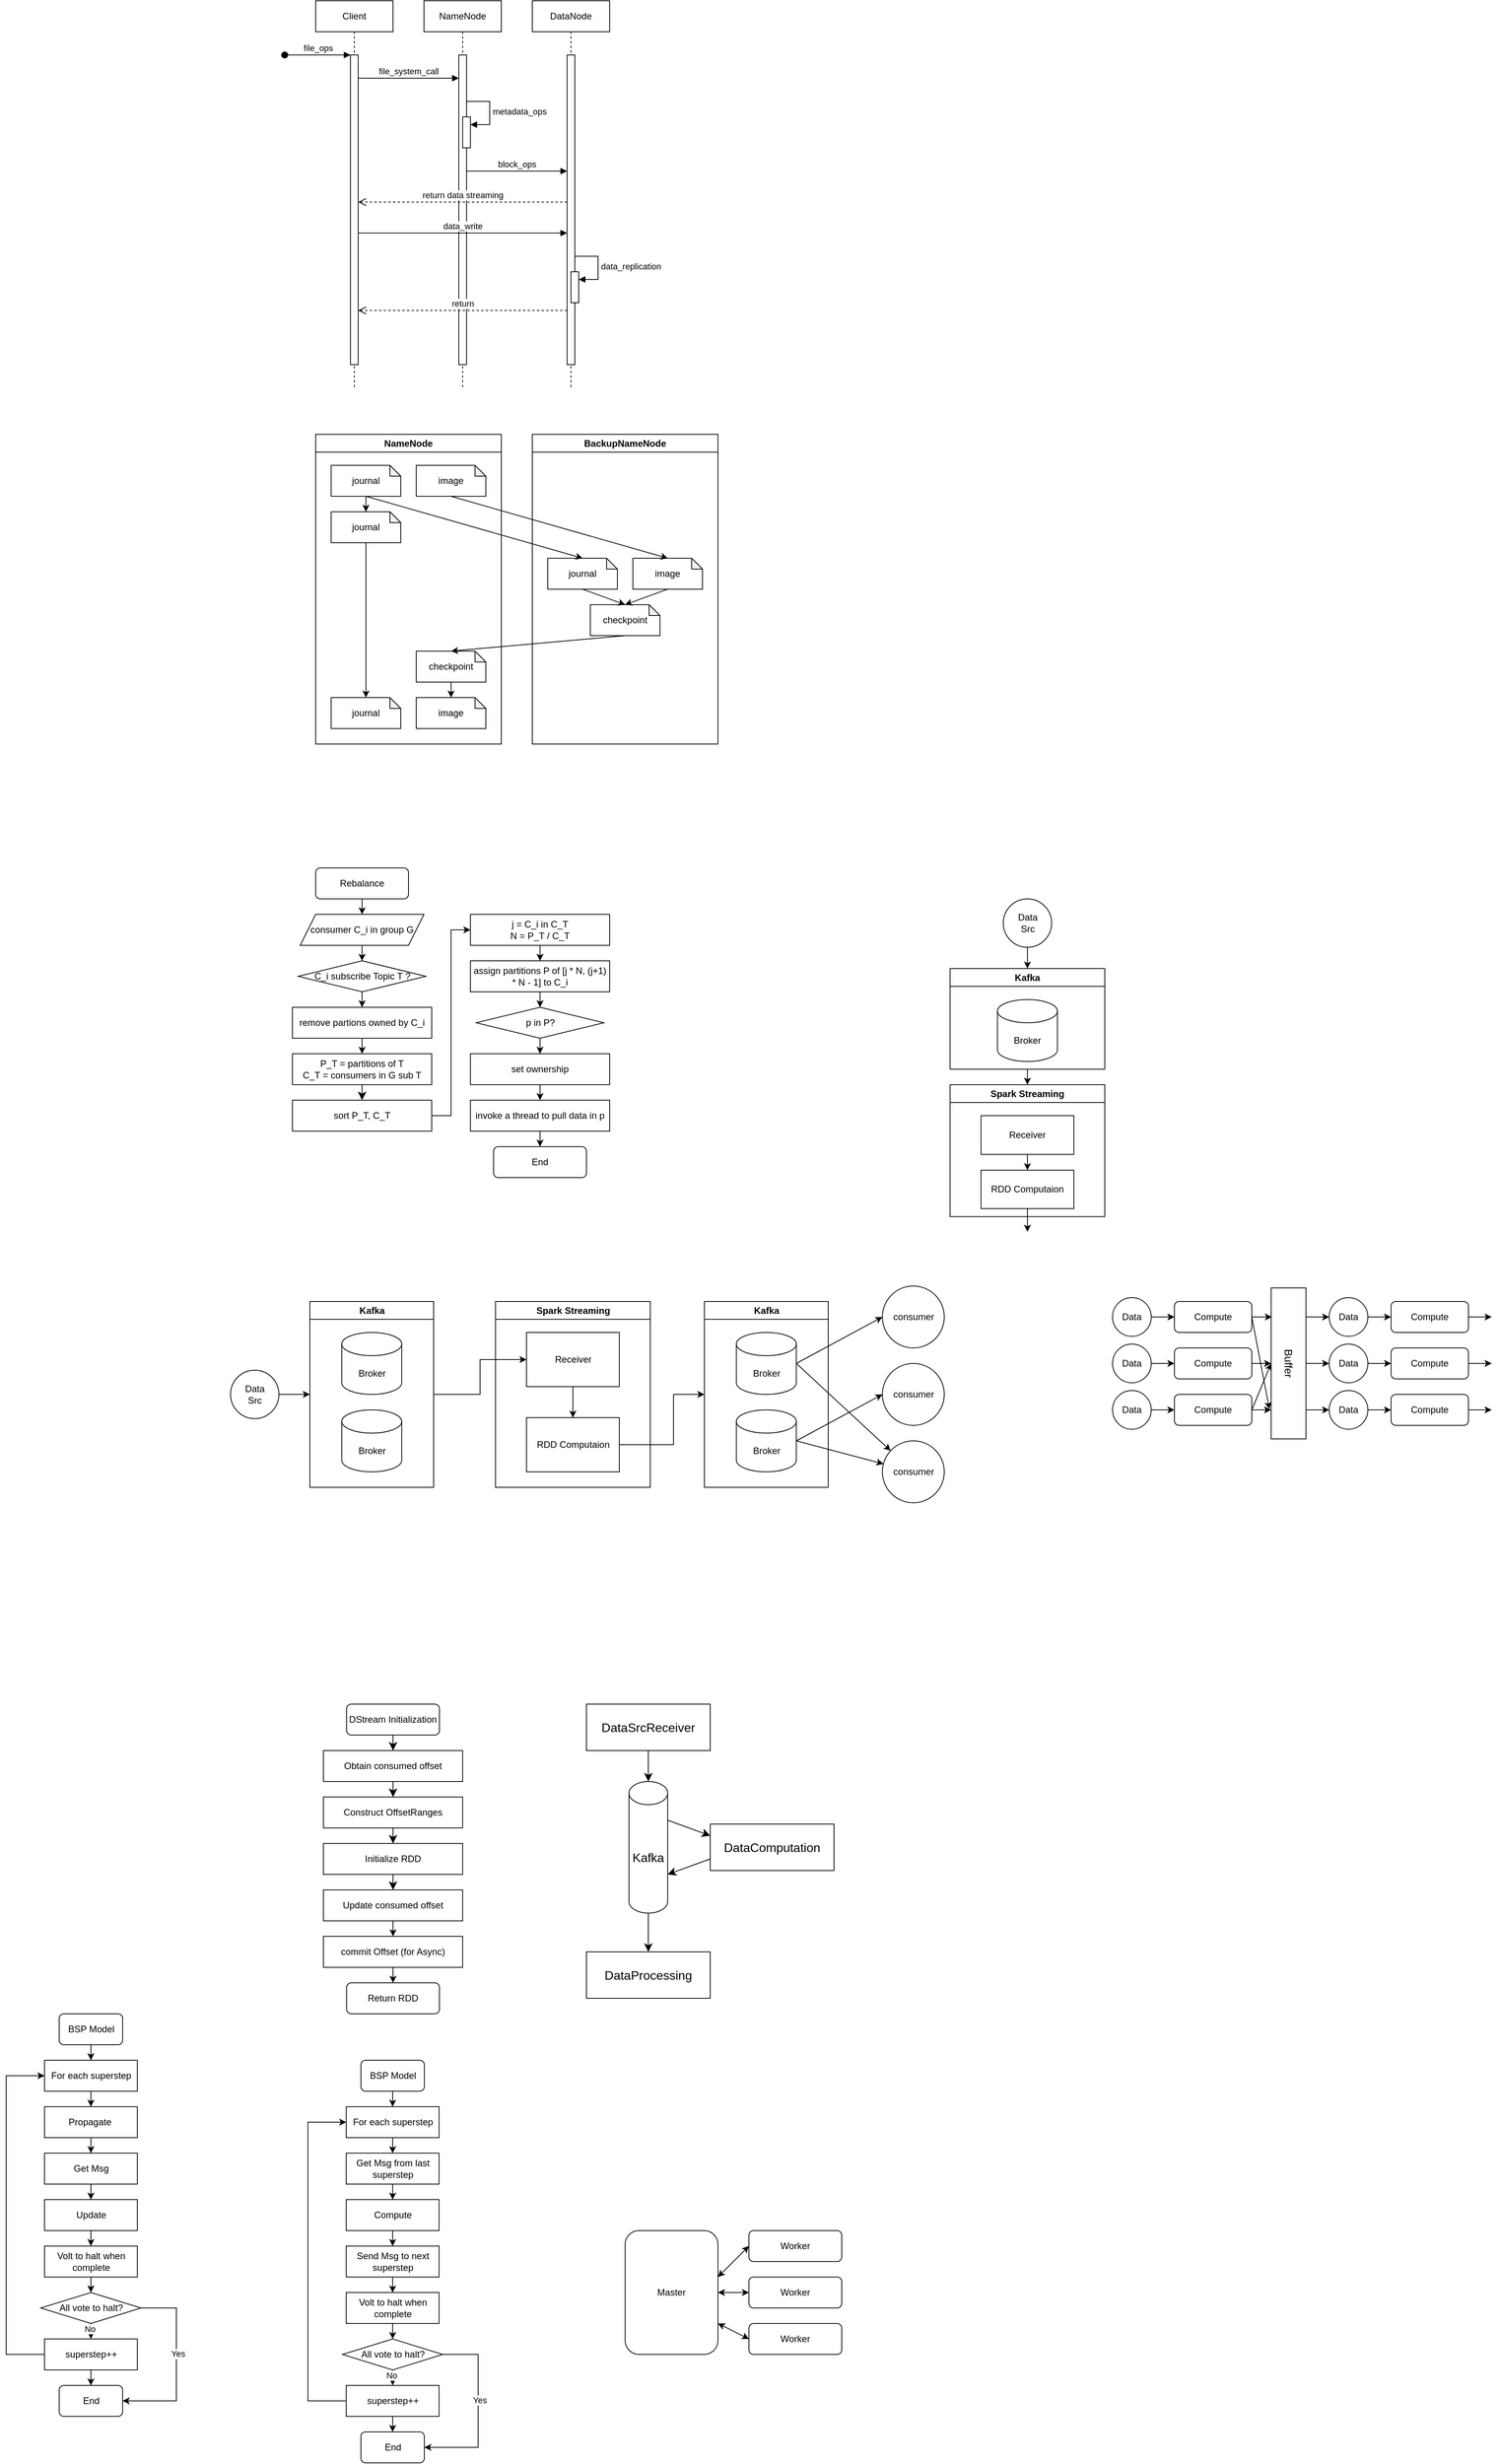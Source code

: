 <mxfile version="21.6.1" type="github">
  <diagram name="Page-1" id="2YBvvXClWsGukQMizWep">
    <mxGraphModel dx="1925" dy="478" grid="1" gridSize="10" guides="1" tooltips="1" connect="1" arrows="1" fold="1" page="1" pageScale="1" pageWidth="850" pageHeight="1100" math="0" shadow="0">
      <root>
        <mxCell id="0" />
        <mxCell id="1" parent="0" />
        <mxCell id="aM9ryv3xv72pqoxQDRHE-1" value="Client" style="shape=umlLifeline;perimeter=lifelinePerimeter;whiteSpace=wrap;html=1;container=0;dropTarget=0;collapsible=0;recursiveResize=0;outlineConnect=0;portConstraint=eastwest;newEdgeStyle={&quot;edgeStyle&quot;:&quot;elbowEdgeStyle&quot;,&quot;elbow&quot;:&quot;vertical&quot;,&quot;curved&quot;:0,&quot;rounded&quot;:0};" parent="1" vertex="1">
          <mxGeometry x="80" y="40" width="100" height="500" as="geometry" />
        </mxCell>
        <mxCell id="aM9ryv3xv72pqoxQDRHE-2" value="" style="html=1;points=[];perimeter=orthogonalPerimeter;outlineConnect=0;targetShapes=umlLifeline;portConstraint=eastwest;newEdgeStyle={&quot;edgeStyle&quot;:&quot;elbowEdgeStyle&quot;,&quot;elbow&quot;:&quot;vertical&quot;,&quot;curved&quot;:0,&quot;rounded&quot;:0};" parent="aM9ryv3xv72pqoxQDRHE-1" vertex="1">
          <mxGeometry x="45" y="70" width="10" height="400" as="geometry" />
        </mxCell>
        <mxCell id="aM9ryv3xv72pqoxQDRHE-3" value="file_ops" style="html=1;verticalAlign=bottom;startArrow=oval;endArrow=block;startSize=8;edgeStyle=elbowEdgeStyle;elbow=vertical;curved=0;rounded=0;" parent="aM9ryv3xv72pqoxQDRHE-1" target="aM9ryv3xv72pqoxQDRHE-2" edge="1">
          <mxGeometry relative="1" as="geometry">
            <mxPoint x="-40" y="70" as="sourcePoint" />
          </mxGeometry>
        </mxCell>
        <mxCell id="aM9ryv3xv72pqoxQDRHE-5" value="NameNode" style="shape=umlLifeline;perimeter=lifelinePerimeter;whiteSpace=wrap;html=1;container=0;dropTarget=0;collapsible=0;recursiveResize=0;outlineConnect=0;portConstraint=eastwest;newEdgeStyle={&quot;edgeStyle&quot;:&quot;elbowEdgeStyle&quot;,&quot;elbow&quot;:&quot;vertical&quot;,&quot;curved&quot;:0,&quot;rounded&quot;:0};" parent="1" vertex="1">
          <mxGeometry x="220" y="40" width="100" height="500" as="geometry" />
        </mxCell>
        <mxCell id="aM9ryv3xv72pqoxQDRHE-6" value="" style="html=1;points=[];perimeter=orthogonalPerimeter;outlineConnect=0;targetShapes=umlLifeline;portConstraint=eastwest;newEdgeStyle={&quot;edgeStyle&quot;:&quot;elbowEdgeStyle&quot;,&quot;elbow&quot;:&quot;vertical&quot;,&quot;curved&quot;:0,&quot;rounded&quot;:0};" parent="aM9ryv3xv72pqoxQDRHE-5" vertex="1">
          <mxGeometry x="45" y="70" width="10" height="400" as="geometry" />
        </mxCell>
        <mxCell id="w1y7XNrj_47FTtm7eLer-3" value="" style="html=1;points=[];perimeter=orthogonalPerimeter;outlineConnect=0;targetShapes=umlLifeline;portConstraint=eastwest;newEdgeStyle={&quot;edgeStyle&quot;:&quot;elbowEdgeStyle&quot;,&quot;elbow&quot;:&quot;vertical&quot;,&quot;curved&quot;:0,&quot;rounded&quot;:0};" parent="aM9ryv3xv72pqoxQDRHE-5" vertex="1">
          <mxGeometry x="50" y="150" width="10" height="40" as="geometry" />
        </mxCell>
        <mxCell id="w1y7XNrj_47FTtm7eLer-4" value="metadata_ops" style="html=1;align=left;spacingLeft=2;endArrow=block;rounded=0;edgeStyle=orthogonalEdgeStyle;curved=0;rounded=0;" parent="aM9ryv3xv72pqoxQDRHE-5" target="w1y7XNrj_47FTtm7eLer-3" edge="1">
          <mxGeometry relative="1" as="geometry">
            <mxPoint x="55" y="130" as="sourcePoint" />
            <Array as="points">
              <mxPoint x="85" y="160" />
            </Array>
          </mxGeometry>
        </mxCell>
        <mxCell id="aM9ryv3xv72pqoxQDRHE-7" value="file_system_call" style="html=1;verticalAlign=bottom;endArrow=block;edgeStyle=elbowEdgeStyle;elbow=vertical;curved=0;rounded=0;" parent="1" source="aM9ryv3xv72pqoxQDRHE-2" target="aM9ryv3xv72pqoxQDRHE-6" edge="1">
          <mxGeometry relative="1" as="geometry">
            <mxPoint x="195" y="130" as="sourcePoint" />
            <Array as="points">
              <mxPoint x="210" y="140" />
              <mxPoint x="190" y="170" />
              <mxPoint x="180" y="120" />
            </Array>
          </mxGeometry>
        </mxCell>
        <mxCell id="aM9ryv3xv72pqoxQDRHE-8" value="return data streaming" style="html=1;verticalAlign=bottom;endArrow=open;dashed=1;endSize=8;edgeStyle=elbowEdgeStyle;elbow=vertical;curved=0;rounded=0;" parent="1" source="w1y7XNrj_47FTtm7eLer-2" target="aM9ryv3xv72pqoxQDRHE-2" edge="1">
          <mxGeometry relative="1" as="geometry">
            <mxPoint x="195" y="205" as="targetPoint" />
            <Array as="points">
              <mxPoint x="230" y="300" />
              <mxPoint x="190" y="280" />
            </Array>
          </mxGeometry>
        </mxCell>
        <mxCell id="w1y7XNrj_47FTtm7eLer-1" value="DataNode" style="shape=umlLifeline;perimeter=lifelinePerimeter;whiteSpace=wrap;html=1;container=0;dropTarget=0;collapsible=0;recursiveResize=0;outlineConnect=0;portConstraint=eastwest;newEdgeStyle={&quot;edgeStyle&quot;:&quot;elbowEdgeStyle&quot;,&quot;elbow&quot;:&quot;vertical&quot;,&quot;curved&quot;:0,&quot;rounded&quot;:0};" parent="1" vertex="1">
          <mxGeometry x="360" y="40" width="100" height="500" as="geometry" />
        </mxCell>
        <mxCell id="w1y7XNrj_47FTtm7eLer-2" value="" style="html=1;points=[];perimeter=orthogonalPerimeter;outlineConnect=0;targetShapes=umlLifeline;portConstraint=eastwest;newEdgeStyle={&quot;edgeStyle&quot;:&quot;elbowEdgeStyle&quot;,&quot;elbow&quot;:&quot;vertical&quot;,&quot;curved&quot;:0,&quot;rounded&quot;:0};" parent="w1y7XNrj_47FTtm7eLer-1" vertex="1">
          <mxGeometry x="45" y="70" width="10" height="400" as="geometry" />
        </mxCell>
        <mxCell id="w1y7XNrj_47FTtm7eLer-7" value="" style="html=1;points=[];perimeter=orthogonalPerimeter;outlineConnect=0;targetShapes=umlLifeline;portConstraint=eastwest;newEdgeStyle={&quot;edgeStyle&quot;:&quot;elbowEdgeStyle&quot;,&quot;elbow&quot;:&quot;vertical&quot;,&quot;curved&quot;:0,&quot;rounded&quot;:0};" parent="w1y7XNrj_47FTtm7eLer-1" vertex="1">
          <mxGeometry x="50" y="350" width="10" height="40" as="geometry" />
        </mxCell>
        <mxCell id="w1y7XNrj_47FTtm7eLer-8" value="data_replication" style="html=1;align=left;spacingLeft=2;endArrow=block;rounded=0;edgeStyle=orthogonalEdgeStyle;curved=0;rounded=0;" parent="w1y7XNrj_47FTtm7eLer-1" target="w1y7XNrj_47FTtm7eLer-7" edge="1">
          <mxGeometry relative="1" as="geometry">
            <mxPoint x="55" y="330" as="sourcePoint" />
            <Array as="points">
              <mxPoint x="85" y="360" />
            </Array>
          </mxGeometry>
        </mxCell>
        <mxCell id="w1y7XNrj_47FTtm7eLer-5" value="block_ops" style="html=1;verticalAlign=bottom;endArrow=block;edgeStyle=elbowEdgeStyle;elbow=vertical;curved=0;rounded=0;" parent="1" source="aM9ryv3xv72pqoxQDRHE-6" target="w1y7XNrj_47FTtm7eLer-2" edge="1">
          <mxGeometry relative="1" as="geometry">
            <mxPoint x="280" y="260" as="sourcePoint" />
            <Array as="points">
              <mxPoint x="380" y="260" />
              <mxPoint x="355" y="260" />
              <mxPoint x="335" y="290" />
              <mxPoint x="325" y="240" />
            </Array>
            <mxPoint x="400" y="260" as="targetPoint" />
          </mxGeometry>
        </mxCell>
        <mxCell id="w1y7XNrj_47FTtm7eLer-6" value="data_write" style="html=1;verticalAlign=bottom;endArrow=block;edgeStyle=elbowEdgeStyle;elbow=vertical;curved=0;rounded=0;" parent="1" source="aM9ryv3xv72pqoxQDRHE-2" target="w1y7XNrj_47FTtm7eLer-2" edge="1">
          <mxGeometry width="80" relative="1" as="geometry">
            <mxPoint x="160" y="350" as="sourcePoint" />
            <mxPoint x="340" y="350" as="targetPoint" />
            <Array as="points">
              <mxPoint x="310" y="340" />
              <mxPoint x="330" y="330" />
              <mxPoint x="370" y="350" />
            </Array>
          </mxGeometry>
        </mxCell>
        <mxCell id="w1y7XNrj_47FTtm7eLer-9" value="return" style="html=1;verticalAlign=bottom;endArrow=open;dashed=1;endSize=8;edgeStyle=elbowEdgeStyle;elbow=vertical;curved=0;rounded=0;" parent="1" edge="1">
          <mxGeometry relative="1" as="geometry">
            <mxPoint x="135" y="440" as="targetPoint" />
            <Array as="points">
              <mxPoint x="230" y="440" />
              <mxPoint x="190" y="420" />
            </Array>
            <mxPoint x="405" y="440" as="sourcePoint" />
          </mxGeometry>
        </mxCell>
        <mxCell id="v54Mh32h3l0idFHRtPxM-1" value="NameNode" style="swimlane;whiteSpace=wrap;html=1;" parent="1" vertex="1">
          <mxGeometry x="80" y="600" width="240" height="400" as="geometry" />
        </mxCell>
        <mxCell id="v54Mh32h3l0idFHRtPxM-3" value="journal" style="shape=note;whiteSpace=wrap;html=1;backgroundOutline=1;darkOpacity=0.05;size=14;" parent="v54Mh32h3l0idFHRtPxM-1" vertex="1">
          <mxGeometry x="20" y="40" width="90" height="40" as="geometry" />
        </mxCell>
        <mxCell id="v54Mh32h3l0idFHRtPxM-4" value="image" style="shape=note;whiteSpace=wrap;html=1;backgroundOutline=1;darkOpacity=0.05;size=14;" parent="v54Mh32h3l0idFHRtPxM-1" vertex="1">
          <mxGeometry x="130" y="40" width="90" height="40" as="geometry" />
        </mxCell>
        <mxCell id="v54Mh32h3l0idFHRtPxM-5" value="journal" style="shape=note;whiteSpace=wrap;html=1;backgroundOutline=1;darkOpacity=0.05;size=14;" parent="v54Mh32h3l0idFHRtPxM-1" vertex="1">
          <mxGeometry x="20" y="100" width="90" height="40" as="geometry" />
        </mxCell>
        <mxCell id="v54Mh32h3l0idFHRtPxM-10" value="checkpoint" style="shape=note;whiteSpace=wrap;html=1;backgroundOutline=1;darkOpacity=0.05;size=14;" parent="v54Mh32h3l0idFHRtPxM-1" vertex="1">
          <mxGeometry x="130" y="280" width="90" height="40" as="geometry" />
        </mxCell>
        <mxCell id="v54Mh32h3l0idFHRtPxM-11" value="image" style="shape=note;whiteSpace=wrap;html=1;backgroundOutline=1;darkOpacity=0.05;size=14;" parent="v54Mh32h3l0idFHRtPxM-1" vertex="1">
          <mxGeometry x="130" y="340" width="90" height="40" as="geometry" />
        </mxCell>
        <mxCell id="v54Mh32h3l0idFHRtPxM-12" value="journal" style="shape=note;whiteSpace=wrap;html=1;backgroundOutline=1;darkOpacity=0.05;size=14;" parent="v54Mh32h3l0idFHRtPxM-1" vertex="1">
          <mxGeometry x="20" y="340" width="90" height="40" as="geometry" />
        </mxCell>
        <mxCell id="v54Mh32h3l0idFHRtPxM-13" value="" style="endArrow=classic;html=1;rounded=0;exitX=0.5;exitY=1;exitDx=0;exitDy=0;exitPerimeter=0;entryX=0.5;entryY=0;entryDx=0;entryDy=0;entryPerimeter=0;" parent="v54Mh32h3l0idFHRtPxM-1" source="v54Mh32h3l0idFHRtPxM-3" target="v54Mh32h3l0idFHRtPxM-5" edge="1">
          <mxGeometry width="50" height="50" relative="1" as="geometry">
            <mxPoint x="320" y="320" as="sourcePoint" />
            <mxPoint x="370" y="270" as="targetPoint" />
          </mxGeometry>
        </mxCell>
        <mxCell id="v54Mh32h3l0idFHRtPxM-20" value="" style="endArrow=classic;html=1;rounded=0;exitX=0.5;exitY=1;exitDx=0;exitDy=0;exitPerimeter=0;" parent="v54Mh32h3l0idFHRtPxM-1" source="v54Mh32h3l0idFHRtPxM-10" target="v54Mh32h3l0idFHRtPxM-11" edge="1">
          <mxGeometry width="50" height="50" relative="1" as="geometry">
            <mxPoint x="75" y="90" as="sourcePoint" />
            <mxPoint x="75" y="110" as="targetPoint" />
          </mxGeometry>
        </mxCell>
        <mxCell id="v54Mh32h3l0idFHRtPxM-21" value="" style="endArrow=classic;html=1;rounded=0;exitX=0.5;exitY=1;exitDx=0;exitDy=0;exitPerimeter=0;" parent="v54Mh32h3l0idFHRtPxM-1" source="v54Mh32h3l0idFHRtPxM-5" target="v54Mh32h3l0idFHRtPxM-12" edge="1">
          <mxGeometry width="50" height="50" relative="1" as="geometry">
            <mxPoint x="85" y="100" as="sourcePoint" />
            <mxPoint x="85" y="120" as="targetPoint" />
          </mxGeometry>
        </mxCell>
        <mxCell id="v54Mh32h3l0idFHRtPxM-2" value="BackupNameNode" style="swimlane;whiteSpace=wrap;html=1;" parent="1" vertex="1">
          <mxGeometry x="360" y="600" width="240" height="400" as="geometry" />
        </mxCell>
        <mxCell id="v54Mh32h3l0idFHRtPxM-6" value="journal" style="shape=note;whiteSpace=wrap;html=1;backgroundOutline=1;darkOpacity=0.05;size=14;" parent="v54Mh32h3l0idFHRtPxM-2" vertex="1">
          <mxGeometry x="20" y="160" width="90" height="40" as="geometry" />
        </mxCell>
        <mxCell id="v54Mh32h3l0idFHRtPxM-7" value="image" style="shape=note;whiteSpace=wrap;html=1;backgroundOutline=1;darkOpacity=0.05;size=14;" parent="v54Mh32h3l0idFHRtPxM-2" vertex="1">
          <mxGeometry x="130" y="160" width="90" height="40" as="geometry" />
        </mxCell>
        <mxCell id="v54Mh32h3l0idFHRtPxM-8" value="checkpoint" style="shape=note;whiteSpace=wrap;html=1;backgroundOutline=1;darkOpacity=0.05;size=14;" parent="v54Mh32h3l0idFHRtPxM-2" vertex="1">
          <mxGeometry x="75" y="220" width="90" height="40" as="geometry" />
        </mxCell>
        <mxCell id="v54Mh32h3l0idFHRtPxM-16" value="" style="endArrow=classic;html=1;rounded=0;exitX=0.5;exitY=1;exitDx=0;exitDy=0;exitPerimeter=0;entryX=0.5;entryY=0;entryDx=0;entryDy=0;entryPerimeter=0;" parent="v54Mh32h3l0idFHRtPxM-2" source="v54Mh32h3l0idFHRtPxM-6" target="v54Mh32h3l0idFHRtPxM-8" edge="1">
          <mxGeometry width="50" height="50" relative="1" as="geometry">
            <mxPoint x="-205" y="90" as="sourcePoint" />
            <mxPoint x="75" y="170" as="targetPoint" />
          </mxGeometry>
        </mxCell>
        <mxCell id="v54Mh32h3l0idFHRtPxM-17" value="" style="endArrow=classic;html=1;rounded=0;exitX=0.5;exitY=1;exitDx=0;exitDy=0;exitPerimeter=0;entryX=0.5;entryY=0;entryDx=0;entryDy=0;entryPerimeter=0;" parent="v54Mh32h3l0idFHRtPxM-2" source="v54Mh32h3l0idFHRtPxM-7" target="v54Mh32h3l0idFHRtPxM-8" edge="1">
          <mxGeometry width="50" height="50" relative="1" as="geometry">
            <mxPoint x="75" y="210" as="sourcePoint" />
            <mxPoint x="130" y="230" as="targetPoint" />
          </mxGeometry>
        </mxCell>
        <mxCell id="v54Mh32h3l0idFHRtPxM-14" value="" style="endArrow=classic;html=1;rounded=0;exitX=0.5;exitY=1;exitDx=0;exitDy=0;exitPerimeter=0;entryX=0.5;entryY=0;entryDx=0;entryDy=0;entryPerimeter=0;" parent="1" source="v54Mh32h3l0idFHRtPxM-3" target="v54Mh32h3l0idFHRtPxM-6" edge="1">
          <mxGeometry width="50" height="50" relative="1" as="geometry">
            <mxPoint x="400" y="920" as="sourcePoint" />
            <mxPoint x="450" y="870" as="targetPoint" />
          </mxGeometry>
        </mxCell>
        <mxCell id="v54Mh32h3l0idFHRtPxM-15" value="" style="endArrow=classic;html=1;rounded=0;exitX=0.5;exitY=1;exitDx=0;exitDy=0;exitPerimeter=0;entryX=0.5;entryY=0;entryDx=0;entryDy=0;entryPerimeter=0;" parent="1" source="v54Mh32h3l0idFHRtPxM-4" target="v54Mh32h3l0idFHRtPxM-7" edge="1">
          <mxGeometry width="50" height="50" relative="1" as="geometry">
            <mxPoint x="155" y="750" as="sourcePoint" />
            <mxPoint x="390" y="790" as="targetPoint" />
          </mxGeometry>
        </mxCell>
        <mxCell id="v54Mh32h3l0idFHRtPxM-18" value="" style="endArrow=classic;html=1;rounded=0;exitX=0.5;exitY=1;exitDx=0;exitDy=0;exitPerimeter=0;entryX=0.5;entryY=0;entryDx=0;entryDy=0;entryPerimeter=0;" parent="1" source="v54Mh32h3l0idFHRtPxM-8" target="v54Mh32h3l0idFHRtPxM-10" edge="1">
          <mxGeometry width="50" height="50" relative="1" as="geometry">
            <mxPoint x="545" y="810" as="sourcePoint" />
            <mxPoint x="490" y="830" as="targetPoint" />
          </mxGeometry>
        </mxCell>
        <mxCell id="BjLEI25kc3lY-3g5dACi-4" value="" style="edgeStyle=orthogonalEdgeStyle;rounded=0;orthogonalLoop=1;jettySize=auto;html=1;" parent="1" source="BjLEI25kc3lY-3g5dACi-1" target="BjLEI25kc3lY-3g5dACi-3" edge="1">
          <mxGeometry relative="1" as="geometry" />
        </mxCell>
        <mxCell id="BjLEI25kc3lY-3g5dACi-1" value="Rebalance" style="rounded=1;whiteSpace=wrap;html=1;" parent="1" vertex="1">
          <mxGeometry x="80" y="1160" width="120" height="40" as="geometry" />
        </mxCell>
        <mxCell id="BjLEI25kc3lY-3g5dACi-12" value="" style="edgeStyle=orthogonalEdgeStyle;rounded=0;orthogonalLoop=1;jettySize=auto;html=1;" parent="1" source="BjLEI25kc3lY-3g5dACi-2" target="BjLEI25kc3lY-3g5dACi-9" edge="1">
          <mxGeometry relative="1" as="geometry" />
        </mxCell>
        <mxCell id="BjLEI25kc3lY-3g5dACi-2" value="remove partions owned by C_i" style="rounded=0;whiteSpace=wrap;html=1;" parent="1" vertex="1">
          <mxGeometry x="50" y="1340" width="180" height="40" as="geometry" />
        </mxCell>
        <mxCell id="BjLEI25kc3lY-3g5dACi-7" value="" style="edgeStyle=orthogonalEdgeStyle;rounded=0;orthogonalLoop=1;jettySize=auto;html=1;" parent="1" source="BjLEI25kc3lY-3g5dACi-3" target="BjLEI25kc3lY-3g5dACi-5" edge="1">
          <mxGeometry relative="1" as="geometry" />
        </mxCell>
        <mxCell id="BjLEI25kc3lY-3g5dACi-3" value="consumer C_i in group G" style="shape=parallelogram;perimeter=parallelogramPerimeter;whiteSpace=wrap;html=1;fixedSize=1;" parent="1" vertex="1">
          <mxGeometry x="60" y="1220" width="160" height="40" as="geometry" />
        </mxCell>
        <mxCell id="BjLEI25kc3lY-3g5dACi-8" value="" style="edgeStyle=orthogonalEdgeStyle;rounded=0;orthogonalLoop=1;jettySize=auto;html=1;" parent="1" source="BjLEI25kc3lY-3g5dACi-5" target="BjLEI25kc3lY-3g5dACi-2" edge="1">
          <mxGeometry relative="1" as="geometry" />
        </mxCell>
        <mxCell id="BjLEI25kc3lY-3g5dACi-5" value="C_i subscribe Topic T ?" style="rhombus;whiteSpace=wrap;html=1;" parent="1" vertex="1">
          <mxGeometry x="57.5" y="1280" width="165" height="40" as="geometry" />
        </mxCell>
        <mxCell id="WjBOkaREf3bzk7RmlkT_-1" style="edgeStyle=none;curved=1;rounded=0;orthogonalLoop=1;jettySize=auto;html=1;exitX=0.5;exitY=1;exitDx=0;exitDy=0;entryX=0.5;entryY=0;entryDx=0;entryDy=0;fontSize=12;startSize=8;endSize=8;" parent="1" source="BjLEI25kc3lY-3g5dACi-9" target="BjLEI25kc3lY-3g5dACi-10" edge="1">
          <mxGeometry relative="1" as="geometry" />
        </mxCell>
        <mxCell id="BjLEI25kc3lY-3g5dACi-9" value="P_T = partitions of T&lt;br&gt;C_T = consumers in G sub T" style="rounded=0;whiteSpace=wrap;html=1;" parent="1" vertex="1">
          <mxGeometry x="50" y="1400" width="180" height="40" as="geometry" />
        </mxCell>
        <mxCell id="BjLEI25kc3lY-3g5dACi-19" style="edgeStyle=orthogonalEdgeStyle;rounded=0;orthogonalLoop=1;jettySize=auto;html=1;exitX=1;exitY=0.5;exitDx=0;exitDy=0;entryX=0;entryY=0.5;entryDx=0;entryDy=0;" parent="1" source="BjLEI25kc3lY-3g5dACi-10" target="BjLEI25kc3lY-3g5dACi-11" edge="1">
          <mxGeometry relative="1" as="geometry" />
        </mxCell>
        <mxCell id="BjLEI25kc3lY-3g5dACi-10" value="sort P_T, C_T" style="rounded=0;whiteSpace=wrap;html=1;" parent="1" vertex="1">
          <mxGeometry x="50" y="1460" width="180" height="40" as="geometry" />
        </mxCell>
        <mxCell id="BjLEI25kc3lY-3g5dACi-20" style="edgeStyle=orthogonalEdgeStyle;rounded=0;orthogonalLoop=1;jettySize=auto;html=1;exitX=0.5;exitY=1;exitDx=0;exitDy=0;" parent="1" source="BjLEI25kc3lY-3g5dACi-11" target="BjLEI25kc3lY-3g5dACi-13" edge="1">
          <mxGeometry relative="1" as="geometry" />
        </mxCell>
        <mxCell id="BjLEI25kc3lY-3g5dACi-11" value="j = C_i in C_T&lt;br&gt;N = P_T / C_T" style="rounded=0;whiteSpace=wrap;html=1;" parent="1" vertex="1">
          <mxGeometry x="280" y="1220" width="180" height="40" as="geometry" />
        </mxCell>
        <mxCell id="BjLEI25kc3lY-3g5dACi-21" style="edgeStyle=orthogonalEdgeStyle;rounded=0;orthogonalLoop=1;jettySize=auto;html=1;exitX=0.5;exitY=1;exitDx=0;exitDy=0;entryX=0.5;entryY=0;entryDx=0;entryDy=0;" parent="1" source="BjLEI25kc3lY-3g5dACi-13" target="BjLEI25kc3lY-3g5dACi-14" edge="1">
          <mxGeometry relative="1" as="geometry" />
        </mxCell>
        <mxCell id="BjLEI25kc3lY-3g5dACi-13" value="assign partitions P of [j * N, (j+1) * N - 1] to C_i" style="rounded=0;whiteSpace=wrap;html=1;" parent="1" vertex="1">
          <mxGeometry x="280" y="1280" width="180" height="40" as="geometry" />
        </mxCell>
        <mxCell id="BjLEI25kc3lY-3g5dACi-22" style="edgeStyle=orthogonalEdgeStyle;rounded=0;orthogonalLoop=1;jettySize=auto;html=1;exitX=0.5;exitY=1;exitDx=0;exitDy=0;entryX=0.5;entryY=0;entryDx=0;entryDy=0;" parent="1" source="BjLEI25kc3lY-3g5dACi-14" target="BjLEI25kc3lY-3g5dACi-15" edge="1">
          <mxGeometry relative="1" as="geometry" />
        </mxCell>
        <mxCell id="BjLEI25kc3lY-3g5dACi-14" value="p in P?" style="rhombus;whiteSpace=wrap;html=1;" parent="1" vertex="1">
          <mxGeometry x="287.5" y="1340" width="165" height="40" as="geometry" />
        </mxCell>
        <mxCell id="BjLEI25kc3lY-3g5dACi-23" style="edgeStyle=orthogonalEdgeStyle;rounded=0;orthogonalLoop=1;jettySize=auto;html=1;exitX=0.5;exitY=1;exitDx=0;exitDy=0;entryX=0.5;entryY=0;entryDx=0;entryDy=0;" parent="1" source="BjLEI25kc3lY-3g5dACi-15" target="BjLEI25kc3lY-3g5dACi-17" edge="1">
          <mxGeometry relative="1" as="geometry" />
        </mxCell>
        <mxCell id="BjLEI25kc3lY-3g5dACi-15" value="set ownership" style="rounded=0;whiteSpace=wrap;html=1;" parent="1" vertex="1">
          <mxGeometry x="280" y="1400" width="180" height="40" as="geometry" />
        </mxCell>
        <mxCell id="BjLEI25kc3lY-3g5dACi-24" style="edgeStyle=orthogonalEdgeStyle;rounded=0;orthogonalLoop=1;jettySize=auto;html=1;exitX=0.5;exitY=1;exitDx=0;exitDy=0;entryX=0.5;entryY=0;entryDx=0;entryDy=0;" parent="1" source="BjLEI25kc3lY-3g5dACi-17" target="BjLEI25kc3lY-3g5dACi-18" edge="1">
          <mxGeometry relative="1" as="geometry" />
        </mxCell>
        <mxCell id="BjLEI25kc3lY-3g5dACi-17" value="invoke a thread to pull data in p" style="rounded=0;whiteSpace=wrap;html=1;" parent="1" vertex="1">
          <mxGeometry x="280" y="1460" width="180" height="40" as="geometry" />
        </mxCell>
        <mxCell id="BjLEI25kc3lY-3g5dACi-18" value="End" style="rounded=1;whiteSpace=wrap;html=1;" parent="1" vertex="1">
          <mxGeometry x="310" y="1520" width="120" height="40" as="geometry" />
        </mxCell>
        <mxCell id="guV7griK0PbX0vjCUKAA-14" style="edgeStyle=orthogonalEdgeStyle;rounded=0;orthogonalLoop=1;jettySize=auto;html=1;exitX=1;exitY=0.5;exitDx=0;exitDy=0;" parent="1" source="guV7griK0PbX0vjCUKAA-2" target="guV7griK0PbX0vjCUKAA-11" edge="1">
          <mxGeometry relative="1" as="geometry" />
        </mxCell>
        <mxCell id="guV7griK0PbX0vjCUKAA-2" value="Kafka" style="swimlane;whiteSpace=wrap;html=1;" parent="1" vertex="1">
          <mxGeometry x="72.5" y="1720" width="160" height="240" as="geometry" />
        </mxCell>
        <mxCell id="guV7griK0PbX0vjCUKAA-1" value="Broker" style="shape=cylinder3;whiteSpace=wrap;html=1;boundedLbl=1;backgroundOutline=1;size=15;rotation=0;" parent="guV7griK0PbX0vjCUKAA-2" vertex="1">
          <mxGeometry x="41.25" y="40" width="77.5" height="80" as="geometry" />
        </mxCell>
        <mxCell id="guV7griK0PbX0vjCUKAA-3" value="Broker" style="shape=cylinder3;whiteSpace=wrap;html=1;boundedLbl=1;backgroundOutline=1;size=15;rotation=0;" parent="guV7griK0PbX0vjCUKAA-2" vertex="1">
          <mxGeometry x="41.25" y="140" width="77.5" height="80" as="geometry" />
        </mxCell>
        <mxCell id="guV7griK0PbX0vjCUKAA-8" style="edgeStyle=orthogonalEdgeStyle;rounded=0;orthogonalLoop=1;jettySize=auto;html=1;entryX=0;entryY=0.5;entryDx=0;entryDy=0;" parent="1" source="guV7griK0PbX0vjCUKAA-4" target="guV7griK0PbX0vjCUKAA-2" edge="1">
          <mxGeometry relative="1" as="geometry" />
        </mxCell>
        <mxCell id="guV7griK0PbX0vjCUKAA-4" value="Data&lt;br&gt;Src" style="ellipse;whiteSpace=wrap;html=1;aspect=fixed;" parent="1" vertex="1">
          <mxGeometry x="-30" y="1808.75" width="62.5" height="62.5" as="geometry" />
        </mxCell>
        <mxCell id="guV7griK0PbX0vjCUKAA-9" value="Spark Streaming" style="swimlane;whiteSpace=wrap;html=1;" parent="1" vertex="1">
          <mxGeometry x="312.5" y="1720" width="200" height="240" as="geometry" />
        </mxCell>
        <mxCell id="guV7griK0PbX0vjCUKAA-13" value="" style="edgeStyle=orthogonalEdgeStyle;rounded=0;orthogonalLoop=1;jettySize=auto;html=1;" parent="guV7griK0PbX0vjCUKAA-9" source="guV7griK0PbX0vjCUKAA-11" target="guV7griK0PbX0vjCUKAA-12" edge="1">
          <mxGeometry relative="1" as="geometry" />
        </mxCell>
        <mxCell id="guV7griK0PbX0vjCUKAA-11" value="Receiver" style="rounded=0;whiteSpace=wrap;html=1;" parent="guV7griK0PbX0vjCUKAA-9" vertex="1">
          <mxGeometry x="40" y="40" width="120" height="70" as="geometry" />
        </mxCell>
        <mxCell id="guV7griK0PbX0vjCUKAA-12" value="RDD Computaion" style="rounded=0;whiteSpace=wrap;html=1;" parent="guV7griK0PbX0vjCUKAA-9" vertex="1">
          <mxGeometry x="40" y="150" width="120" height="70" as="geometry" />
        </mxCell>
        <mxCell id="guV7griK0PbX0vjCUKAA-15" value="Spark Streaming" style="swimlane;whiteSpace=wrap;html=1;" parent="1" vertex="1">
          <mxGeometry x="900" y="1440" width="200" height="170.4" as="geometry" />
        </mxCell>
        <mxCell id="guV7griK0PbX0vjCUKAA-16" value="" style="edgeStyle=orthogonalEdgeStyle;rounded=0;orthogonalLoop=1;jettySize=auto;html=1;" parent="guV7griK0PbX0vjCUKAA-15" source="guV7griK0PbX0vjCUKAA-17" target="guV7griK0PbX0vjCUKAA-18" edge="1">
          <mxGeometry relative="1" as="geometry" />
        </mxCell>
        <mxCell id="guV7griK0PbX0vjCUKAA-17" value="Receiver" style="rounded=0;whiteSpace=wrap;html=1;" parent="guV7griK0PbX0vjCUKAA-15" vertex="1">
          <mxGeometry x="40" y="40" width="120" height="50" as="geometry" />
        </mxCell>
        <mxCell id="guV7griK0PbX0vjCUKAA-18" value="RDD Computaion" style="rounded=0;whiteSpace=wrap;html=1;" parent="guV7griK0PbX0vjCUKAA-15" vertex="1">
          <mxGeometry x="40" y="110.4" width="120" height="49.6" as="geometry" />
        </mxCell>
        <mxCell id="guV7griK0PbX0vjCUKAA-26" style="edgeStyle=orthogonalEdgeStyle;rounded=0;orthogonalLoop=1;jettySize=auto;html=1;exitX=0.5;exitY=1;exitDx=0;exitDy=0;entryX=0.5;entryY=0;entryDx=0;entryDy=0;" parent="1" source="guV7griK0PbX0vjCUKAA-19" target="guV7griK0PbX0vjCUKAA-15" edge="1">
          <mxGeometry relative="1" as="geometry" />
        </mxCell>
        <mxCell id="guV7griK0PbX0vjCUKAA-19" value="Kafka" style="swimlane;whiteSpace=wrap;html=1;" parent="1" vertex="1">
          <mxGeometry x="900" y="1290" width="200" height="130" as="geometry" />
        </mxCell>
        <mxCell id="guV7griK0PbX0vjCUKAA-20" value="Broker" style="shape=cylinder3;whiteSpace=wrap;html=1;boundedLbl=1;backgroundOutline=1;size=15;rotation=0;" parent="guV7griK0PbX0vjCUKAA-19" vertex="1">
          <mxGeometry x="61.25" y="40" width="77.5" height="80" as="geometry" />
        </mxCell>
        <mxCell id="guV7griK0PbX0vjCUKAA-27" style="edgeStyle=orthogonalEdgeStyle;rounded=0;orthogonalLoop=1;jettySize=auto;html=1;entryX=0.5;entryY=0;entryDx=0;entryDy=0;" parent="1" source="guV7griK0PbX0vjCUKAA-23" target="guV7griK0PbX0vjCUKAA-19" edge="1">
          <mxGeometry relative="1" as="geometry" />
        </mxCell>
        <mxCell id="guV7griK0PbX0vjCUKAA-23" value="Data&lt;br&gt;Src" style="ellipse;whiteSpace=wrap;html=1;aspect=fixed;" parent="1" vertex="1">
          <mxGeometry x="968.75" y="1200" width="62.5" height="62.5" as="geometry" />
        </mxCell>
        <mxCell id="guV7griK0PbX0vjCUKAA-25" value="" style="edgeStyle=orthogonalEdgeStyle;rounded=0;orthogonalLoop=1;jettySize=auto;html=1;exitX=0.5;exitY=1;exitDx=0;exitDy=0;" parent="1" source="guV7griK0PbX0vjCUKAA-18" edge="1">
          <mxGeometry relative="1" as="geometry">
            <mxPoint x="1010" y="1529.6" as="sourcePoint" />
            <mxPoint x="1000" y="1630" as="targetPoint" />
          </mxGeometry>
        </mxCell>
        <mxCell id="guV7griK0PbX0vjCUKAA-28" value="Kafka" style="swimlane;whiteSpace=wrap;html=1;" parent="1" vertex="1">
          <mxGeometry x="582.5" y="1720" width="160" height="240" as="geometry" />
        </mxCell>
        <mxCell id="guV7griK0PbX0vjCUKAA-29" value="Broker" style="shape=cylinder3;whiteSpace=wrap;html=1;boundedLbl=1;backgroundOutline=1;size=15;rotation=0;" parent="guV7griK0PbX0vjCUKAA-28" vertex="1">
          <mxGeometry x="41.25" y="40" width="77.5" height="80" as="geometry" />
        </mxCell>
        <mxCell id="guV7griK0PbX0vjCUKAA-30" value="Broker" style="shape=cylinder3;whiteSpace=wrap;html=1;boundedLbl=1;backgroundOutline=1;size=15;rotation=0;" parent="guV7griK0PbX0vjCUKAA-28" vertex="1">
          <mxGeometry x="41.25" y="140" width="77.5" height="80" as="geometry" />
        </mxCell>
        <mxCell id="guV7griK0PbX0vjCUKAA-31" style="edgeStyle=orthogonalEdgeStyle;rounded=0;orthogonalLoop=1;jettySize=auto;html=1;exitX=1;exitY=0.5;exitDx=0;exitDy=0;entryX=0;entryY=0.5;entryDx=0;entryDy=0;" parent="1" source="guV7griK0PbX0vjCUKAA-12" target="guV7griK0PbX0vjCUKAA-28" edge="1">
          <mxGeometry relative="1" as="geometry">
            <Array as="points">
              <mxPoint x="542.5" y="1905" />
              <mxPoint x="542.5" y="1840" />
            </Array>
          </mxGeometry>
        </mxCell>
        <mxCell id="guV7griK0PbX0vjCUKAA-33" value="consumer" style="ellipse;whiteSpace=wrap;html=1;aspect=fixed;" parent="1" vertex="1">
          <mxGeometry x="812.5" y="1700" width="80" height="80" as="geometry" />
        </mxCell>
        <mxCell id="guV7griK0PbX0vjCUKAA-34" value="consumer" style="ellipse;whiteSpace=wrap;html=1;aspect=fixed;" parent="1" vertex="1">
          <mxGeometry x="812.5" y="1800" width="80" height="80" as="geometry" />
        </mxCell>
        <mxCell id="guV7griK0PbX0vjCUKAA-35" value="consumer" style="ellipse;whiteSpace=wrap;html=1;aspect=fixed;" parent="1" vertex="1">
          <mxGeometry x="812.5" y="1900" width="80" height="80" as="geometry" />
        </mxCell>
        <mxCell id="guV7griK0PbX0vjCUKAA-37" value="" style="endArrow=classic;html=1;rounded=0;exitX=1;exitY=0.5;exitDx=0;exitDy=0;exitPerimeter=0;entryX=0;entryY=0.5;entryDx=0;entryDy=0;" parent="1" source="guV7griK0PbX0vjCUKAA-29" target="guV7griK0PbX0vjCUKAA-33" edge="1">
          <mxGeometry width="50" height="50" relative="1" as="geometry">
            <mxPoint x="642.5" y="1660" as="sourcePoint" />
            <mxPoint x="692.5" y="1610" as="targetPoint" />
          </mxGeometry>
        </mxCell>
        <mxCell id="guV7griK0PbX0vjCUKAA-38" value="" style="endArrow=classic;html=1;rounded=0;exitX=1;exitY=0.5;exitDx=0;exitDy=0;exitPerimeter=0;" parent="1" source="guV7griK0PbX0vjCUKAA-29" target="guV7griK0PbX0vjCUKAA-35" edge="1">
          <mxGeometry width="50" height="50" relative="1" as="geometry">
            <mxPoint x="711.5" y="1810" as="sourcePoint" />
            <mxPoint x="822.5" y="1770" as="targetPoint" />
          </mxGeometry>
        </mxCell>
        <mxCell id="guV7griK0PbX0vjCUKAA-39" value="" style="endArrow=classic;html=1;rounded=0;exitX=1;exitY=0.5;exitDx=0;exitDy=0;exitPerimeter=0;entryX=0;entryY=0.5;entryDx=0;entryDy=0;" parent="1" source="guV7griK0PbX0vjCUKAA-30" target="guV7griK0PbX0vjCUKAA-34" edge="1">
          <mxGeometry width="50" height="50" relative="1" as="geometry">
            <mxPoint x="721.5" y="1820" as="sourcePoint" />
            <mxPoint x="832.5" y="1780" as="targetPoint" />
          </mxGeometry>
        </mxCell>
        <mxCell id="guV7griK0PbX0vjCUKAA-40" value="" style="endArrow=classic;html=1;rounded=0;exitX=1;exitY=0.5;exitDx=0;exitDy=0;exitPerimeter=0;" parent="1" source="guV7griK0PbX0vjCUKAA-30" target="guV7griK0PbX0vjCUKAA-35" edge="1">
          <mxGeometry width="50" height="50" relative="1" as="geometry">
            <mxPoint x="731.5" y="1830" as="sourcePoint" />
            <mxPoint x="842.5" y="1790" as="targetPoint" />
          </mxGeometry>
        </mxCell>
        <mxCell id="WjBOkaREf3bzk7RmlkT_-2" style="edgeStyle=orthogonalEdgeStyle;rounded=0;orthogonalLoop=1;jettySize=auto;html=1;exitX=0.5;exitY=1;exitDx=0;exitDy=0;entryX=0.5;entryY=0;entryDx=0;entryDy=0;" parent="1" source="WjBOkaREf3bzk7RmlkT_-3" target="WjBOkaREf3bzk7RmlkT_-5" edge="1">
          <mxGeometry relative="1" as="geometry" />
        </mxCell>
        <mxCell id="WjBOkaREf3bzk7RmlkT_-3" value="Update consumed offset" style="rounded=0;whiteSpace=wrap;html=1;" parent="1" vertex="1">
          <mxGeometry x="90" y="2480" width="180" height="40" as="geometry" />
        </mxCell>
        <mxCell id="WjBOkaREf3bzk7RmlkT_-4" style="edgeStyle=orthogonalEdgeStyle;rounded=0;orthogonalLoop=1;jettySize=auto;html=1;exitX=0.5;exitY=1;exitDx=0;exitDy=0;entryX=0.5;entryY=0;entryDx=0;entryDy=0;" parent="1" source="WjBOkaREf3bzk7RmlkT_-5" target="WjBOkaREf3bzk7RmlkT_-6" edge="1">
          <mxGeometry relative="1" as="geometry" />
        </mxCell>
        <mxCell id="WjBOkaREf3bzk7RmlkT_-5" value="commit Offset (for Async)" style="rounded=0;whiteSpace=wrap;html=1;" parent="1" vertex="1">
          <mxGeometry x="90" y="2540" width="180" height="40" as="geometry" />
        </mxCell>
        <mxCell id="WjBOkaREf3bzk7RmlkT_-6" value="Return RDD" style="rounded=1;whiteSpace=wrap;html=1;" parent="1" vertex="1">
          <mxGeometry x="120" y="2600" width="120" height="40" as="geometry" />
        </mxCell>
        <mxCell id="WjBOkaREf3bzk7RmlkT_-11" style="edgeStyle=none;curved=1;rounded=0;orthogonalLoop=1;jettySize=auto;html=1;exitX=0.5;exitY=1;exitDx=0;exitDy=0;entryX=0.5;entryY=0;entryDx=0;entryDy=0;fontSize=12;startSize=8;endSize=8;" parent="1" source="WjBOkaREf3bzk7RmlkT_-7" target="WjBOkaREf3bzk7RmlkT_-8" edge="1">
          <mxGeometry relative="1" as="geometry" />
        </mxCell>
        <mxCell id="WjBOkaREf3bzk7RmlkT_-7" value="DStream Initialization" style="rounded=1;whiteSpace=wrap;html=1;" parent="1" vertex="1">
          <mxGeometry x="120" y="2240" width="120" height="40" as="geometry" />
        </mxCell>
        <mxCell id="WjBOkaREf3bzk7RmlkT_-12" style="edgeStyle=none;curved=1;rounded=0;orthogonalLoop=1;jettySize=auto;html=1;exitX=0.5;exitY=1;exitDx=0;exitDy=0;entryX=0.5;entryY=0;entryDx=0;entryDy=0;fontSize=12;startSize=8;endSize=8;" parent="1" source="WjBOkaREf3bzk7RmlkT_-8" target="WjBOkaREf3bzk7RmlkT_-9" edge="1">
          <mxGeometry relative="1" as="geometry" />
        </mxCell>
        <mxCell id="WjBOkaREf3bzk7RmlkT_-8" value="Obtain consumed offset" style="rounded=0;whiteSpace=wrap;html=1;" parent="1" vertex="1">
          <mxGeometry x="90" y="2300" width="180" height="40" as="geometry" />
        </mxCell>
        <mxCell id="WjBOkaREf3bzk7RmlkT_-13" style="edgeStyle=none;curved=1;rounded=0;orthogonalLoop=1;jettySize=auto;html=1;exitX=0.5;exitY=1;exitDx=0;exitDy=0;entryX=0.5;entryY=0;entryDx=0;entryDy=0;fontSize=12;startSize=8;endSize=8;" parent="1" source="WjBOkaREf3bzk7RmlkT_-9" target="WjBOkaREf3bzk7RmlkT_-10" edge="1">
          <mxGeometry relative="1" as="geometry" />
        </mxCell>
        <mxCell id="WjBOkaREf3bzk7RmlkT_-9" value="Construct OffsetRanges" style="rounded=0;whiteSpace=wrap;html=1;" parent="1" vertex="1">
          <mxGeometry x="90" y="2360" width="180" height="40" as="geometry" />
        </mxCell>
        <mxCell id="WjBOkaREf3bzk7RmlkT_-14" style="edgeStyle=none;curved=1;rounded=0;orthogonalLoop=1;jettySize=auto;html=1;exitX=0.5;exitY=1;exitDx=0;exitDy=0;entryX=0.5;entryY=0;entryDx=0;entryDy=0;fontSize=12;startSize=8;endSize=8;" parent="1" source="WjBOkaREf3bzk7RmlkT_-10" target="WjBOkaREf3bzk7RmlkT_-3" edge="1">
          <mxGeometry relative="1" as="geometry" />
        </mxCell>
        <mxCell id="WjBOkaREf3bzk7RmlkT_-10" value="Initialize RDD" style="rounded=0;whiteSpace=wrap;html=1;" parent="1" vertex="1">
          <mxGeometry x="90" y="2420" width="180" height="40" as="geometry" />
        </mxCell>
        <mxCell id="WjBOkaREf3bzk7RmlkT_-23" style="edgeStyle=none;curved=1;rounded=0;orthogonalLoop=1;jettySize=auto;html=1;exitX=0.5;exitY=1;exitDx=0;exitDy=0;exitPerimeter=0;fontSize=12;startSize=8;endSize=8;" parent="1" source="WjBOkaREf3bzk7RmlkT_-15" target="WjBOkaREf3bzk7RmlkT_-18" edge="1">
          <mxGeometry relative="1" as="geometry" />
        </mxCell>
        <mxCell id="WjBOkaREf3bzk7RmlkT_-24" style="edgeStyle=none;curved=1;rounded=0;orthogonalLoop=1;jettySize=auto;html=1;exitX=1;exitY=0;exitDx=0;exitDy=50;exitPerimeter=0;entryX=0;entryY=0.25;entryDx=0;entryDy=0;fontSize=12;startSize=8;endSize=8;" parent="1" source="WjBOkaREf3bzk7RmlkT_-15" target="WjBOkaREf3bzk7RmlkT_-17" edge="1">
          <mxGeometry relative="1" as="geometry" />
        </mxCell>
        <mxCell id="WjBOkaREf3bzk7RmlkT_-15" value="Kafka" style="shape=cylinder3;whiteSpace=wrap;html=1;boundedLbl=1;backgroundOutline=1;size=15;fontSize=16;" parent="1" vertex="1">
          <mxGeometry x="485" y="2340" width="50" height="170" as="geometry" />
        </mxCell>
        <mxCell id="WjBOkaREf3bzk7RmlkT_-19" style="edgeStyle=none;curved=1;rounded=0;orthogonalLoop=1;jettySize=auto;html=1;fontSize=12;startSize=8;endSize=8;" parent="1" source="WjBOkaREf3bzk7RmlkT_-16" target="WjBOkaREf3bzk7RmlkT_-15" edge="1">
          <mxGeometry relative="1" as="geometry" />
        </mxCell>
        <mxCell id="WjBOkaREf3bzk7RmlkT_-16" value="DataSrcReceiver" style="rounded=0;whiteSpace=wrap;html=1;fontSize=16;" parent="1" vertex="1">
          <mxGeometry x="430" y="2240" width="160" height="60" as="geometry" />
        </mxCell>
        <mxCell id="WjBOkaREf3bzk7RmlkT_-25" style="edgeStyle=none;curved=1;rounded=0;orthogonalLoop=1;jettySize=auto;html=1;exitX=0;exitY=0.75;exitDx=0;exitDy=0;entryX=1;entryY=0;entryDx=0;entryDy=120;entryPerimeter=0;fontSize=12;startSize=8;endSize=8;" parent="1" source="WjBOkaREf3bzk7RmlkT_-17" target="WjBOkaREf3bzk7RmlkT_-15" edge="1">
          <mxGeometry relative="1" as="geometry" />
        </mxCell>
        <mxCell id="WjBOkaREf3bzk7RmlkT_-17" value="DataComputation" style="rounded=0;whiteSpace=wrap;html=1;fontSize=16;" parent="1" vertex="1">
          <mxGeometry x="590" y="2395" width="160" height="60" as="geometry" />
        </mxCell>
        <mxCell id="WjBOkaREf3bzk7RmlkT_-18" value="DataProcessing" style="rounded=0;whiteSpace=wrap;html=1;fontSize=16;" parent="1" vertex="1">
          <mxGeometry x="430" y="2560" width="160" height="60" as="geometry" />
        </mxCell>
        <mxCell id="TmqKsAM6mED9doxnceL3-16" style="edgeStyle=orthogonalEdgeStyle;rounded=0;orthogonalLoop=1;jettySize=auto;html=1;exitX=1;exitY=0.5;exitDx=0;exitDy=0;entryX=0.189;entryY=0.978;entryDx=0;entryDy=0;entryPerimeter=0;" edge="1" parent="1" source="TmqKsAM6mED9doxnceL3-1" target="TmqKsAM6mED9doxnceL3-14">
          <mxGeometry relative="1" as="geometry" />
        </mxCell>
        <mxCell id="TmqKsAM6mED9doxnceL3-1" value="&lt;font style=&quot;font-size: 12px;&quot;&gt;Compute&lt;/font&gt;" style="rounded=1;whiteSpace=wrap;html=1;" vertex="1" parent="1">
          <mxGeometry x="1190" y="1720" width="100" height="40" as="geometry" />
        </mxCell>
        <mxCell id="TmqKsAM6mED9doxnceL3-17" style="edgeStyle=orthogonalEdgeStyle;rounded=0;orthogonalLoop=1;jettySize=auto;html=1;exitX=1;exitY=0.5;exitDx=0;exitDy=0;" edge="1" parent="1" source="TmqKsAM6mED9doxnceL3-2" target="TmqKsAM6mED9doxnceL3-14">
          <mxGeometry relative="1" as="geometry" />
        </mxCell>
        <mxCell id="TmqKsAM6mED9doxnceL3-2" value="&lt;font style=&quot;font-size: 12px;&quot;&gt;Compute&lt;/font&gt;" style="rounded=1;whiteSpace=wrap;html=1;" vertex="1" parent="1">
          <mxGeometry x="1190" y="1780" width="100" height="40" as="geometry" />
        </mxCell>
        <mxCell id="TmqKsAM6mED9doxnceL3-22" style="edgeStyle=orthogonalEdgeStyle;rounded=0;orthogonalLoop=1;jettySize=auto;html=1;exitX=1;exitY=0.5;exitDx=0;exitDy=0;" edge="1" parent="1" source="TmqKsAM6mED9doxnceL3-3">
          <mxGeometry relative="1" as="geometry">
            <mxPoint x="1315" y="1860" as="targetPoint" />
            <mxPoint x="1291" y="1860.0" as="sourcePoint" />
          </mxGeometry>
        </mxCell>
        <mxCell id="TmqKsAM6mED9doxnceL3-3" value="&lt;font style=&quot;font-size: 12px;&quot;&gt;Compute&lt;/font&gt;" style="rounded=1;whiteSpace=wrap;html=1;" vertex="1" parent="1">
          <mxGeometry x="1190" y="1840" width="100" height="40" as="geometry" />
        </mxCell>
        <mxCell id="TmqKsAM6mED9doxnceL3-9" value="" style="edgeStyle=orthogonalEdgeStyle;rounded=0;orthogonalLoop=1;jettySize=auto;html=1;" edge="1" parent="1" source="TmqKsAM6mED9doxnceL3-8" target="TmqKsAM6mED9doxnceL3-1">
          <mxGeometry relative="1" as="geometry" />
        </mxCell>
        <mxCell id="TmqKsAM6mED9doxnceL3-8" value="Data" style="ellipse;whiteSpace=wrap;html=1;aspect=fixed;" vertex="1" parent="1">
          <mxGeometry x="1110" y="1715" width="50" height="50" as="geometry" />
        </mxCell>
        <mxCell id="TmqKsAM6mED9doxnceL3-13" value="" style="edgeStyle=orthogonalEdgeStyle;rounded=0;orthogonalLoop=1;jettySize=auto;html=1;" edge="1" parent="1" source="TmqKsAM6mED9doxnceL3-10" target="TmqKsAM6mED9doxnceL3-2">
          <mxGeometry relative="1" as="geometry" />
        </mxCell>
        <mxCell id="TmqKsAM6mED9doxnceL3-10" value="Data" style="ellipse;whiteSpace=wrap;html=1;aspect=fixed;" vertex="1" parent="1">
          <mxGeometry x="1110" y="1775" width="50" height="50" as="geometry" />
        </mxCell>
        <mxCell id="TmqKsAM6mED9doxnceL3-12" value="" style="edgeStyle=orthogonalEdgeStyle;rounded=0;orthogonalLoop=1;jettySize=auto;html=1;" edge="1" parent="1" source="TmqKsAM6mED9doxnceL3-11" target="TmqKsAM6mED9doxnceL3-3">
          <mxGeometry relative="1" as="geometry" />
        </mxCell>
        <mxCell id="TmqKsAM6mED9doxnceL3-11" value="Data" style="ellipse;whiteSpace=wrap;html=1;aspect=fixed;" vertex="1" parent="1">
          <mxGeometry x="1110" y="1835" width="50" height="50" as="geometry" />
        </mxCell>
        <mxCell id="TmqKsAM6mED9doxnceL3-14" value="&lt;font style=&quot;font-size: 14px;&quot;&gt;Buffer&lt;/font&gt;" style="rounded=0;whiteSpace=wrap;html=1;rotation=90;" vertex="1" parent="1">
          <mxGeometry x="1240" y="1777.5" width="195" height="45" as="geometry" />
        </mxCell>
        <mxCell id="TmqKsAM6mED9doxnceL3-26" value="" style="endArrow=classic;html=1;rounded=0;exitX=1;exitY=0.5;exitDx=0;exitDy=0;entryX=0.5;entryY=1;entryDx=0;entryDy=0;" edge="1" parent="1" source="TmqKsAM6mED9doxnceL3-3" target="TmqKsAM6mED9doxnceL3-14">
          <mxGeometry width="50" height="50" relative="1" as="geometry">
            <mxPoint x="1410" y="1820" as="sourcePoint" />
            <mxPoint x="1460" y="1770" as="targetPoint" />
          </mxGeometry>
        </mxCell>
        <mxCell id="TmqKsAM6mED9doxnceL3-41" value="" style="edgeStyle=orthogonalEdgeStyle;rounded=0;orthogonalLoop=1;jettySize=auto;html=1;" edge="1" parent="1" source="TmqKsAM6mED9doxnceL3-27">
          <mxGeometry relative="1" as="geometry">
            <mxPoint x="1600" y="1740" as="targetPoint" />
          </mxGeometry>
        </mxCell>
        <mxCell id="TmqKsAM6mED9doxnceL3-27" value="&lt;font style=&quot;font-size: 12px;&quot;&gt;Compute&lt;/font&gt;" style="rounded=1;whiteSpace=wrap;html=1;" vertex="1" parent="1">
          <mxGeometry x="1470" y="1720" width="100" height="40" as="geometry" />
        </mxCell>
        <mxCell id="TmqKsAM6mED9doxnceL3-42" value="" style="edgeStyle=orthogonalEdgeStyle;rounded=0;orthogonalLoop=1;jettySize=auto;html=1;" edge="1" parent="1" source="TmqKsAM6mED9doxnceL3-28">
          <mxGeometry relative="1" as="geometry">
            <mxPoint x="1600" y="1800" as="targetPoint" />
          </mxGeometry>
        </mxCell>
        <mxCell id="TmqKsAM6mED9doxnceL3-28" value="&lt;font style=&quot;font-size: 12px;&quot;&gt;Compute&lt;/font&gt;" style="rounded=1;whiteSpace=wrap;html=1;" vertex="1" parent="1">
          <mxGeometry x="1470" y="1780" width="100" height="40" as="geometry" />
        </mxCell>
        <mxCell id="TmqKsAM6mED9doxnceL3-43" style="edgeStyle=orthogonalEdgeStyle;rounded=0;orthogonalLoop=1;jettySize=auto;html=1;exitX=1;exitY=0.5;exitDx=0;exitDy=0;" edge="1" parent="1" source="TmqKsAM6mED9doxnceL3-29">
          <mxGeometry relative="1" as="geometry">
            <mxPoint x="1600" y="1860.172" as="targetPoint" />
          </mxGeometry>
        </mxCell>
        <mxCell id="TmqKsAM6mED9doxnceL3-29" value="&lt;font style=&quot;font-size: 12px;&quot;&gt;Compute&lt;/font&gt;" style="rounded=1;whiteSpace=wrap;html=1;" vertex="1" parent="1">
          <mxGeometry x="1470" y="1840" width="100" height="40" as="geometry" />
        </mxCell>
        <mxCell id="TmqKsAM6mED9doxnceL3-30" value="" style="edgeStyle=orthogonalEdgeStyle;rounded=0;orthogonalLoop=1;jettySize=auto;html=1;" edge="1" parent="1" source="TmqKsAM6mED9doxnceL3-31" target="TmqKsAM6mED9doxnceL3-27">
          <mxGeometry relative="1" as="geometry" />
        </mxCell>
        <mxCell id="TmqKsAM6mED9doxnceL3-31" value="Data" style="ellipse;whiteSpace=wrap;html=1;aspect=fixed;" vertex="1" parent="1">
          <mxGeometry x="1390" y="1715" width="50" height="50" as="geometry" />
        </mxCell>
        <mxCell id="TmqKsAM6mED9doxnceL3-32" value="" style="edgeStyle=orthogonalEdgeStyle;rounded=0;orthogonalLoop=1;jettySize=auto;html=1;" edge="1" parent="1" source="TmqKsAM6mED9doxnceL3-33" target="TmqKsAM6mED9doxnceL3-28">
          <mxGeometry relative="1" as="geometry" />
        </mxCell>
        <mxCell id="TmqKsAM6mED9doxnceL3-33" value="Data" style="ellipse;whiteSpace=wrap;html=1;aspect=fixed;" vertex="1" parent="1">
          <mxGeometry x="1390" y="1775" width="50" height="50" as="geometry" />
        </mxCell>
        <mxCell id="TmqKsAM6mED9doxnceL3-34" value="" style="edgeStyle=orthogonalEdgeStyle;rounded=0;orthogonalLoop=1;jettySize=auto;html=1;" edge="1" parent="1" source="TmqKsAM6mED9doxnceL3-35" target="TmqKsAM6mED9doxnceL3-29">
          <mxGeometry relative="1" as="geometry" />
        </mxCell>
        <mxCell id="TmqKsAM6mED9doxnceL3-35" value="Data" style="ellipse;whiteSpace=wrap;html=1;aspect=fixed;" vertex="1" parent="1">
          <mxGeometry x="1390" y="1835" width="50" height="50" as="geometry" />
        </mxCell>
        <mxCell id="TmqKsAM6mED9doxnceL3-37" value="" style="endArrow=classic;html=1;rounded=0;entryX=0;entryY=0.5;entryDx=0;entryDy=0;exitX=0.192;exitY=0.009;exitDx=0;exitDy=0;exitPerimeter=0;" edge="1" parent="1" source="TmqKsAM6mED9doxnceL3-14" target="TmqKsAM6mED9doxnceL3-31">
          <mxGeometry width="50" height="50" relative="1" as="geometry">
            <mxPoint x="1380" y="1770" as="sourcePoint" />
            <mxPoint x="1460" y="1770" as="targetPoint" />
          </mxGeometry>
        </mxCell>
        <mxCell id="TmqKsAM6mED9doxnceL3-38" value="" style="endArrow=classic;html=1;rounded=0;entryX=0;entryY=0.5;entryDx=0;entryDy=0;exitX=0.5;exitY=0;exitDx=0;exitDy=0;" edge="1" parent="1" source="TmqKsAM6mED9doxnceL3-14" target="TmqKsAM6mED9doxnceL3-33">
          <mxGeometry width="50" height="50" relative="1" as="geometry">
            <mxPoint x="1370" y="1750" as="sourcePoint" />
            <mxPoint x="1400" y="1750" as="targetPoint" />
          </mxGeometry>
        </mxCell>
        <mxCell id="TmqKsAM6mED9doxnceL3-39" value="" style="endArrow=classic;html=1;rounded=0;entryX=0;entryY=0.5;entryDx=0;entryDy=0;" edge="1" parent="1" target="TmqKsAM6mED9doxnceL3-35">
          <mxGeometry width="50" height="50" relative="1" as="geometry">
            <mxPoint x="1360" y="1860" as="sourcePoint" />
            <mxPoint x="1400" y="1810" as="targetPoint" />
          </mxGeometry>
        </mxCell>
        <mxCell id="TmqKsAM6mED9doxnceL3-45" value="" style="endArrow=classic;html=1;rounded=0;entryX=0.803;entryY=1.051;entryDx=0;entryDy=0;exitX=1;exitY=0.5;exitDx=0;exitDy=0;entryPerimeter=0;" edge="1" parent="1" source="TmqKsAM6mED9doxnceL3-1" target="TmqKsAM6mED9doxnceL3-14">
          <mxGeometry width="50" height="50" relative="1" as="geometry">
            <mxPoint x="1170" y="1990" as="sourcePoint" />
            <mxPoint x="1220" y="1940" as="targetPoint" />
          </mxGeometry>
        </mxCell>
        <mxCell id="TmqKsAM6mED9doxnceL3-48" value="BSP Model" style="rounded=1;whiteSpace=wrap;html=1;" vertex="1" parent="1">
          <mxGeometry x="-251.5" y="2640" width="82" height="40" as="geometry" />
        </mxCell>
        <mxCell id="TmqKsAM6mED9doxnceL3-58" style="edgeStyle=orthogonalEdgeStyle;rounded=0;orthogonalLoop=1;jettySize=auto;html=1;exitX=0.5;exitY=1;exitDx=0;exitDy=0;" edge="1" parent="1" source="TmqKsAM6mED9doxnceL3-51" target="TmqKsAM6mED9doxnceL3-52">
          <mxGeometry relative="1" as="geometry" />
        </mxCell>
        <mxCell id="TmqKsAM6mED9doxnceL3-51" value="Propagate&amp;nbsp;" style="rounded=0;whiteSpace=wrap;html=1;" vertex="1" parent="1">
          <mxGeometry x="-270.5" y="2760" width="120" height="40" as="geometry" />
        </mxCell>
        <mxCell id="TmqKsAM6mED9doxnceL3-59" style="edgeStyle=orthogonalEdgeStyle;rounded=0;orthogonalLoop=1;jettySize=auto;html=1;exitX=0.5;exitY=1;exitDx=0;exitDy=0;" edge="1" parent="1" source="TmqKsAM6mED9doxnceL3-52" target="TmqKsAM6mED9doxnceL3-53">
          <mxGeometry relative="1" as="geometry" />
        </mxCell>
        <mxCell id="TmqKsAM6mED9doxnceL3-52" value="Get Msg" style="rounded=0;whiteSpace=wrap;html=1;" vertex="1" parent="1">
          <mxGeometry x="-270.5" y="2820" width="120" height="40" as="geometry" />
        </mxCell>
        <mxCell id="TmqKsAM6mED9doxnceL3-68" style="edgeStyle=orthogonalEdgeStyle;rounded=0;orthogonalLoop=1;jettySize=auto;html=1;exitX=0.5;exitY=1;exitDx=0;exitDy=0;entryX=0.5;entryY=0;entryDx=0;entryDy=0;" edge="1" parent="1" source="TmqKsAM6mED9doxnceL3-53" target="TmqKsAM6mED9doxnceL3-62">
          <mxGeometry relative="1" as="geometry" />
        </mxCell>
        <mxCell id="TmqKsAM6mED9doxnceL3-53" value="Update" style="rounded=0;whiteSpace=wrap;html=1;" vertex="1" parent="1">
          <mxGeometry x="-270.5" y="2880" width="120" height="40" as="geometry" />
        </mxCell>
        <mxCell id="TmqKsAM6mED9doxnceL3-70" style="edgeStyle=orthogonalEdgeStyle;rounded=0;orthogonalLoop=1;jettySize=auto;html=1;exitX=0.5;exitY=1;exitDx=0;exitDy=0;" edge="1" parent="1" source="TmqKsAM6mED9doxnceL3-62" target="TmqKsAM6mED9doxnceL3-63">
          <mxGeometry relative="1" as="geometry" />
        </mxCell>
        <mxCell id="TmqKsAM6mED9doxnceL3-62" value="Volt to halt when complete" style="rounded=0;whiteSpace=wrap;html=1;" vertex="1" parent="1">
          <mxGeometry x="-270.5" y="2940" width="120" height="40" as="geometry" />
        </mxCell>
        <mxCell id="TmqKsAM6mED9doxnceL3-63" value="All vote to halt?" style="rhombus;whiteSpace=wrap;html=1;" vertex="1" parent="1">
          <mxGeometry x="-275.25" y="3000" width="129.5" height="40" as="geometry" />
        </mxCell>
        <mxCell id="TmqKsAM6mED9doxnceL3-72" style="edgeStyle=orthogonalEdgeStyle;rounded=0;orthogonalLoop=1;jettySize=auto;html=1;exitX=0.5;exitY=1;exitDx=0;exitDy=0;entryX=0.5;entryY=0;entryDx=0;entryDy=0;" edge="1" parent="1" target="TmqKsAM6mED9doxnceL3-71">
          <mxGeometry relative="1" as="geometry">
            <mxPoint x="-210.5" y="2680" as="sourcePoint" />
          </mxGeometry>
        </mxCell>
        <mxCell id="TmqKsAM6mED9doxnceL3-73" style="edgeStyle=orthogonalEdgeStyle;rounded=0;orthogonalLoop=1;jettySize=auto;html=1;exitX=0.5;exitY=1;exitDx=0;exitDy=0;entryX=0.5;entryY=0;entryDx=0;entryDy=0;" edge="1" parent="1" source="TmqKsAM6mED9doxnceL3-71" target="TmqKsAM6mED9doxnceL3-51">
          <mxGeometry relative="1" as="geometry" />
        </mxCell>
        <mxCell id="TmqKsAM6mED9doxnceL3-71" value="For each superstep" style="rounded=0;whiteSpace=wrap;html=1;" vertex="1" parent="1">
          <mxGeometry x="-270.5" y="2700" width="120" height="40" as="geometry" />
        </mxCell>
        <mxCell id="TmqKsAM6mED9doxnceL3-79" style="edgeStyle=orthogonalEdgeStyle;rounded=0;orthogonalLoop=1;jettySize=auto;html=1;exitX=0.5;exitY=1;exitDx=0;exitDy=0;entryX=0.5;entryY=0;entryDx=0;entryDy=0;" edge="1" parent="1" source="TmqKsAM6mED9doxnceL3-63" target="TmqKsAM6mED9doxnceL3-77">
          <mxGeometry relative="1" as="geometry">
            <mxPoint x="-210.5" y="3064" as="sourcePoint" />
            <mxPoint x="-210.5" y="3085" as="targetPoint" />
          </mxGeometry>
        </mxCell>
        <mxCell id="TmqKsAM6mED9doxnceL3-114" value="No" style="edgeLabel;html=1;align=center;verticalAlign=middle;resizable=0;points=[];" vertex="1" connectable="0" parent="TmqKsAM6mED9doxnceL3-79">
          <mxGeometry x="-0.283" y="-2" relative="1" as="geometry">
            <mxPoint as="offset" />
          </mxGeometry>
        </mxCell>
        <mxCell id="TmqKsAM6mED9doxnceL3-82" style="edgeStyle=orthogonalEdgeStyle;rounded=0;orthogonalLoop=1;jettySize=auto;html=1;entryX=1;entryY=0.5;entryDx=0;entryDy=0;exitX=1;exitY=0.5;exitDx=0;exitDy=0;" edge="1" parent="1" source="TmqKsAM6mED9doxnceL3-63" target="TmqKsAM6mED9doxnceL3-81">
          <mxGeometry relative="1" as="geometry">
            <mxPoint x="-145.75" y="3079.5" as="sourcePoint" />
            <Array as="points">
              <mxPoint x="-100" y="3020" />
              <mxPoint x="-100" y="3140" />
            </Array>
          </mxGeometry>
        </mxCell>
        <mxCell id="TmqKsAM6mED9doxnceL3-86" value="Yes" style="edgeLabel;html=1;align=center;verticalAlign=middle;resizable=0;points=[];" vertex="1" connectable="0" parent="TmqKsAM6mED9doxnceL3-82">
          <mxGeometry x="-0.117" y="2" relative="1" as="geometry">
            <mxPoint as="offset" />
          </mxGeometry>
        </mxCell>
        <mxCell id="TmqKsAM6mED9doxnceL3-80" style="edgeStyle=orthogonalEdgeStyle;rounded=0;orthogonalLoop=1;jettySize=auto;html=1;exitX=0;exitY=0.5;exitDx=0;exitDy=0;entryX=0;entryY=0.5;entryDx=0;entryDy=0;" edge="1" parent="1" source="TmqKsAM6mED9doxnceL3-77" target="TmqKsAM6mED9doxnceL3-71">
          <mxGeometry relative="1" as="geometry">
            <Array as="points">
              <mxPoint x="-270" y="3080" />
              <mxPoint x="-320" y="3080" />
              <mxPoint x="-320" y="2720" />
            </Array>
          </mxGeometry>
        </mxCell>
        <mxCell id="TmqKsAM6mED9doxnceL3-87" style="edgeStyle=orthogonalEdgeStyle;rounded=0;orthogonalLoop=1;jettySize=auto;html=1;exitX=0.5;exitY=1;exitDx=0;exitDy=0;entryX=0.5;entryY=0;entryDx=0;entryDy=0;" edge="1" parent="1" source="TmqKsAM6mED9doxnceL3-77" target="TmqKsAM6mED9doxnceL3-81">
          <mxGeometry relative="1" as="geometry" />
        </mxCell>
        <mxCell id="TmqKsAM6mED9doxnceL3-77" value="superstep++" style="rounded=0;whiteSpace=wrap;html=1;" vertex="1" parent="1">
          <mxGeometry x="-270.5" y="3060" width="120" height="40" as="geometry" />
        </mxCell>
        <mxCell id="TmqKsAM6mED9doxnceL3-81" value="End" style="rounded=1;whiteSpace=wrap;html=1;" vertex="1" parent="1">
          <mxGeometry x="-251.5" y="3120" width="82" height="40" as="geometry" />
        </mxCell>
        <mxCell id="TmqKsAM6mED9doxnceL3-115" value="BSP Model" style="rounded=1;whiteSpace=wrap;html=1;" vertex="1" parent="1">
          <mxGeometry x="138.5" y="2700" width="82" height="40" as="geometry" />
        </mxCell>
        <mxCell id="TmqKsAM6mED9doxnceL3-116" style="edgeStyle=orthogonalEdgeStyle;rounded=0;orthogonalLoop=1;jettySize=auto;html=1;exitX=0.5;exitY=1;exitDx=0;exitDy=0;" edge="1" parent="1" source="TmqKsAM6mED9doxnceL3-117" target="TmqKsAM6mED9doxnceL3-119">
          <mxGeometry relative="1" as="geometry" />
        </mxCell>
        <mxCell id="TmqKsAM6mED9doxnceL3-117" value="Get Msg from last superstep" style="rounded=0;whiteSpace=wrap;html=1;" vertex="1" parent="1">
          <mxGeometry x="119.5" y="2820" width="120" height="40" as="geometry" />
        </mxCell>
        <mxCell id="TmqKsAM6mED9doxnceL3-118" style="edgeStyle=orthogonalEdgeStyle;rounded=0;orthogonalLoop=1;jettySize=auto;html=1;exitX=0.5;exitY=1;exitDx=0;exitDy=0;" edge="1" parent="1" source="TmqKsAM6mED9doxnceL3-119" target="TmqKsAM6mED9doxnceL3-121">
          <mxGeometry relative="1" as="geometry" />
        </mxCell>
        <mxCell id="TmqKsAM6mED9doxnceL3-119" value="Compute" style="rounded=0;whiteSpace=wrap;html=1;" vertex="1" parent="1">
          <mxGeometry x="119.5" y="2880" width="120" height="40" as="geometry" />
        </mxCell>
        <mxCell id="TmqKsAM6mED9doxnceL3-120" style="edgeStyle=orthogonalEdgeStyle;rounded=0;orthogonalLoop=1;jettySize=auto;html=1;exitX=0.5;exitY=1;exitDx=0;exitDy=0;entryX=0.5;entryY=0;entryDx=0;entryDy=0;" edge="1" parent="1" source="TmqKsAM6mED9doxnceL3-121" target="TmqKsAM6mED9doxnceL3-123">
          <mxGeometry relative="1" as="geometry" />
        </mxCell>
        <mxCell id="TmqKsAM6mED9doxnceL3-121" value="Send Msg to next superstep" style="rounded=0;whiteSpace=wrap;html=1;" vertex="1" parent="1">
          <mxGeometry x="119.5" y="2940" width="120" height="40" as="geometry" />
        </mxCell>
        <mxCell id="TmqKsAM6mED9doxnceL3-122" style="edgeStyle=orthogonalEdgeStyle;rounded=0;orthogonalLoop=1;jettySize=auto;html=1;exitX=0.5;exitY=1;exitDx=0;exitDy=0;" edge="1" parent="1" source="TmqKsAM6mED9doxnceL3-123" target="TmqKsAM6mED9doxnceL3-124">
          <mxGeometry relative="1" as="geometry" />
        </mxCell>
        <mxCell id="TmqKsAM6mED9doxnceL3-123" value="Volt to halt when complete" style="rounded=0;whiteSpace=wrap;html=1;" vertex="1" parent="1">
          <mxGeometry x="119.5" y="3000" width="120" height="40" as="geometry" />
        </mxCell>
        <mxCell id="TmqKsAM6mED9doxnceL3-124" value="All vote to halt?" style="rhombus;whiteSpace=wrap;html=1;" vertex="1" parent="1">
          <mxGeometry x="114.75" y="3060" width="129.5" height="40" as="geometry" />
        </mxCell>
        <mxCell id="TmqKsAM6mED9doxnceL3-125" style="edgeStyle=orthogonalEdgeStyle;rounded=0;orthogonalLoop=1;jettySize=auto;html=1;exitX=0.5;exitY=1;exitDx=0;exitDy=0;entryX=0.5;entryY=0;entryDx=0;entryDy=0;" edge="1" parent="1" target="TmqKsAM6mED9doxnceL3-127">
          <mxGeometry relative="1" as="geometry">
            <mxPoint x="179.5" y="2740" as="sourcePoint" />
          </mxGeometry>
        </mxCell>
        <mxCell id="TmqKsAM6mED9doxnceL3-126" style="edgeStyle=orthogonalEdgeStyle;rounded=0;orthogonalLoop=1;jettySize=auto;html=1;exitX=0.5;exitY=1;exitDx=0;exitDy=0;entryX=0.5;entryY=0;entryDx=0;entryDy=0;" edge="1" parent="1" source="TmqKsAM6mED9doxnceL3-127" target="TmqKsAM6mED9doxnceL3-117">
          <mxGeometry relative="1" as="geometry" />
        </mxCell>
        <mxCell id="TmqKsAM6mED9doxnceL3-127" value="For each superstep" style="rounded=0;whiteSpace=wrap;html=1;" vertex="1" parent="1">
          <mxGeometry x="119.5" y="2760" width="120" height="40" as="geometry" />
        </mxCell>
        <mxCell id="TmqKsAM6mED9doxnceL3-128" style="edgeStyle=orthogonalEdgeStyle;rounded=0;orthogonalLoop=1;jettySize=auto;html=1;exitX=0.5;exitY=1;exitDx=0;exitDy=0;entryX=0.5;entryY=0;entryDx=0;entryDy=0;" edge="1" parent="1" source="TmqKsAM6mED9doxnceL3-124" target="TmqKsAM6mED9doxnceL3-134">
          <mxGeometry relative="1" as="geometry">
            <mxPoint x="179.5" y="3124" as="sourcePoint" />
            <mxPoint x="179.5" y="3145" as="targetPoint" />
          </mxGeometry>
        </mxCell>
        <mxCell id="TmqKsAM6mED9doxnceL3-129" value="No" style="edgeLabel;html=1;align=center;verticalAlign=middle;resizable=0;points=[];" vertex="1" connectable="0" parent="TmqKsAM6mED9doxnceL3-128">
          <mxGeometry x="-0.283" y="-2" relative="1" as="geometry">
            <mxPoint as="offset" />
          </mxGeometry>
        </mxCell>
        <mxCell id="TmqKsAM6mED9doxnceL3-130" style="edgeStyle=orthogonalEdgeStyle;rounded=0;orthogonalLoop=1;jettySize=auto;html=1;entryX=1;entryY=0.5;entryDx=0;entryDy=0;exitX=1;exitY=0.5;exitDx=0;exitDy=0;" edge="1" parent="1" source="TmqKsAM6mED9doxnceL3-124" target="TmqKsAM6mED9doxnceL3-135">
          <mxGeometry relative="1" as="geometry">
            <mxPoint x="244.25" y="3139.5" as="sourcePoint" />
            <Array as="points">
              <mxPoint x="290" y="3080" />
              <mxPoint x="290" y="3200" />
            </Array>
          </mxGeometry>
        </mxCell>
        <mxCell id="TmqKsAM6mED9doxnceL3-131" value="Yes" style="edgeLabel;html=1;align=center;verticalAlign=middle;resizable=0;points=[];" vertex="1" connectable="0" parent="TmqKsAM6mED9doxnceL3-130">
          <mxGeometry x="-0.117" y="2" relative="1" as="geometry">
            <mxPoint as="offset" />
          </mxGeometry>
        </mxCell>
        <mxCell id="TmqKsAM6mED9doxnceL3-132" style="edgeStyle=orthogonalEdgeStyle;rounded=0;orthogonalLoop=1;jettySize=auto;html=1;exitX=0;exitY=0.5;exitDx=0;exitDy=0;entryX=0;entryY=0.5;entryDx=0;entryDy=0;" edge="1" parent="1" source="TmqKsAM6mED9doxnceL3-134" target="TmqKsAM6mED9doxnceL3-127">
          <mxGeometry relative="1" as="geometry">
            <Array as="points">
              <mxPoint x="120" y="3140" />
              <mxPoint x="70" y="3140" />
              <mxPoint x="70" y="2780" />
            </Array>
          </mxGeometry>
        </mxCell>
        <mxCell id="TmqKsAM6mED9doxnceL3-133" style="edgeStyle=orthogonalEdgeStyle;rounded=0;orthogonalLoop=1;jettySize=auto;html=1;exitX=0.5;exitY=1;exitDx=0;exitDy=0;entryX=0.5;entryY=0;entryDx=0;entryDy=0;" edge="1" parent="1" source="TmqKsAM6mED9doxnceL3-134" target="TmqKsAM6mED9doxnceL3-135">
          <mxGeometry relative="1" as="geometry" />
        </mxCell>
        <mxCell id="TmqKsAM6mED9doxnceL3-134" value="superstep++" style="rounded=0;whiteSpace=wrap;html=1;" vertex="1" parent="1">
          <mxGeometry x="119.5" y="3120" width="120" height="40" as="geometry" />
        </mxCell>
        <mxCell id="TmqKsAM6mED9doxnceL3-135" value="End" style="rounded=1;whiteSpace=wrap;html=1;" vertex="1" parent="1">
          <mxGeometry x="138.5" y="3180" width="82" height="40" as="geometry" />
        </mxCell>
        <mxCell id="TmqKsAM6mED9doxnceL3-136" value="Master" style="rounded=1;whiteSpace=wrap;html=1;" vertex="1" parent="1">
          <mxGeometry x="480" y="2920" width="120" height="160" as="geometry" />
        </mxCell>
        <mxCell id="TmqKsAM6mED9doxnceL3-137" value="Worker" style="rounded=1;whiteSpace=wrap;html=1;" vertex="1" parent="1">
          <mxGeometry x="640" y="2920" width="120" height="40" as="geometry" />
        </mxCell>
        <mxCell id="TmqKsAM6mED9doxnceL3-139" value="Worker" style="rounded=1;whiteSpace=wrap;html=1;" vertex="1" parent="1">
          <mxGeometry x="640" y="2980" width="120" height="40" as="geometry" />
        </mxCell>
        <mxCell id="TmqKsAM6mED9doxnceL3-141" value="Worker" style="rounded=1;whiteSpace=wrap;html=1;" vertex="1" parent="1">
          <mxGeometry x="640" y="3040" width="120" height="40" as="geometry" />
        </mxCell>
        <mxCell id="TmqKsAM6mED9doxnceL3-145" value="" style="endArrow=classic;startArrow=classic;html=1;rounded=0;entryX=0;entryY=0.5;entryDx=0;entryDy=0;exitX=1;exitY=0.75;exitDx=0;exitDy=0;" edge="1" parent="1" source="TmqKsAM6mED9doxnceL3-136" target="TmqKsAM6mED9doxnceL3-141">
          <mxGeometry width="50" height="50" relative="1" as="geometry">
            <mxPoint x="470" y="2890" as="sourcePoint" />
            <mxPoint x="520" y="2840" as="targetPoint" />
          </mxGeometry>
        </mxCell>
        <mxCell id="TmqKsAM6mED9doxnceL3-146" value="" style="endArrow=classic;startArrow=classic;html=1;rounded=0;entryX=0;entryY=0.5;entryDx=0;entryDy=0;" edge="1" parent="1" target="TmqKsAM6mED9doxnceL3-137">
          <mxGeometry width="50" height="50" relative="1" as="geometry">
            <mxPoint x="600" y="2980" as="sourcePoint" />
            <mxPoint x="640" y="2940" as="targetPoint" />
          </mxGeometry>
        </mxCell>
        <mxCell id="TmqKsAM6mED9doxnceL3-148" value="" style="endArrow=classic;startArrow=classic;html=1;rounded=0;entryX=0;entryY=0.5;entryDx=0;entryDy=0;exitX=1;exitY=0.5;exitDx=0;exitDy=0;" edge="1" parent="1" source="TmqKsAM6mED9doxnceL3-136" target="TmqKsAM6mED9doxnceL3-139">
          <mxGeometry width="50" height="50" relative="1" as="geometry">
            <mxPoint x="610" y="3050" as="sourcePoint" />
            <mxPoint x="650" y="3000" as="targetPoint" />
          </mxGeometry>
        </mxCell>
      </root>
    </mxGraphModel>
  </diagram>
</mxfile>
